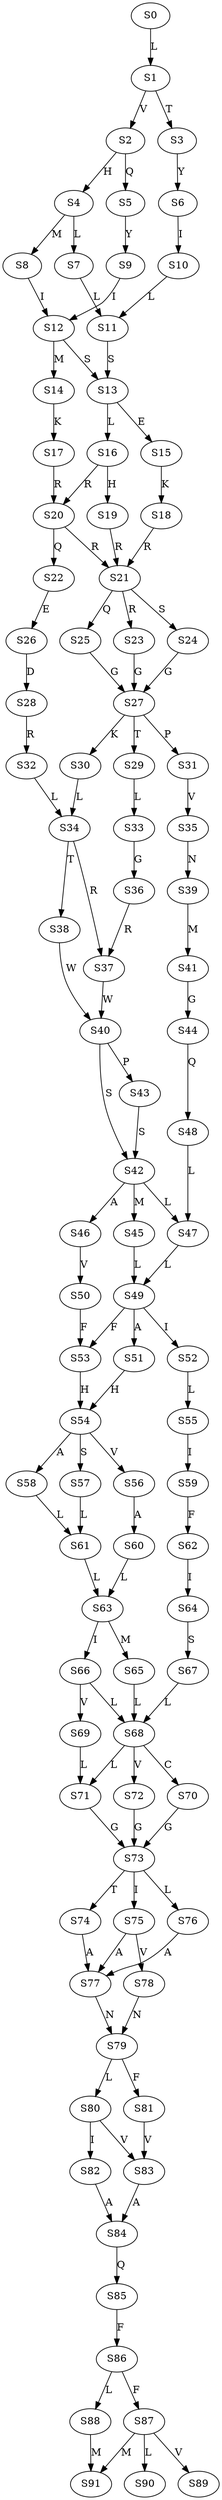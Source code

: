 strict digraph  {
	S0 -> S1 [ label = L ];
	S1 -> S2 [ label = V ];
	S1 -> S3 [ label = T ];
	S2 -> S4 [ label = H ];
	S2 -> S5 [ label = Q ];
	S3 -> S6 [ label = Y ];
	S4 -> S7 [ label = L ];
	S4 -> S8 [ label = M ];
	S5 -> S9 [ label = Y ];
	S6 -> S10 [ label = I ];
	S7 -> S11 [ label = L ];
	S8 -> S12 [ label = I ];
	S9 -> S12 [ label = I ];
	S10 -> S11 [ label = L ];
	S11 -> S13 [ label = S ];
	S12 -> S13 [ label = S ];
	S12 -> S14 [ label = M ];
	S13 -> S15 [ label = E ];
	S13 -> S16 [ label = L ];
	S14 -> S17 [ label = K ];
	S15 -> S18 [ label = K ];
	S16 -> S19 [ label = H ];
	S16 -> S20 [ label = R ];
	S17 -> S20 [ label = R ];
	S18 -> S21 [ label = R ];
	S19 -> S21 [ label = R ];
	S20 -> S21 [ label = R ];
	S20 -> S22 [ label = Q ];
	S21 -> S23 [ label = R ];
	S21 -> S24 [ label = S ];
	S21 -> S25 [ label = Q ];
	S22 -> S26 [ label = E ];
	S23 -> S27 [ label = G ];
	S24 -> S27 [ label = G ];
	S25 -> S27 [ label = G ];
	S26 -> S28 [ label = D ];
	S27 -> S29 [ label = T ];
	S27 -> S30 [ label = K ];
	S27 -> S31 [ label = P ];
	S28 -> S32 [ label = R ];
	S29 -> S33 [ label = L ];
	S30 -> S34 [ label = L ];
	S31 -> S35 [ label = V ];
	S32 -> S34 [ label = L ];
	S33 -> S36 [ label = G ];
	S34 -> S37 [ label = R ];
	S34 -> S38 [ label = T ];
	S35 -> S39 [ label = N ];
	S36 -> S37 [ label = R ];
	S37 -> S40 [ label = W ];
	S38 -> S40 [ label = W ];
	S39 -> S41 [ label = M ];
	S40 -> S42 [ label = S ];
	S40 -> S43 [ label = P ];
	S41 -> S44 [ label = G ];
	S42 -> S45 [ label = M ];
	S42 -> S46 [ label = A ];
	S42 -> S47 [ label = L ];
	S43 -> S42 [ label = S ];
	S44 -> S48 [ label = Q ];
	S45 -> S49 [ label = L ];
	S46 -> S50 [ label = V ];
	S47 -> S49 [ label = L ];
	S48 -> S47 [ label = L ];
	S49 -> S51 [ label = A ];
	S49 -> S52 [ label = I ];
	S49 -> S53 [ label = F ];
	S50 -> S53 [ label = F ];
	S51 -> S54 [ label = H ];
	S52 -> S55 [ label = L ];
	S53 -> S54 [ label = H ];
	S54 -> S56 [ label = V ];
	S54 -> S57 [ label = S ];
	S54 -> S58 [ label = A ];
	S55 -> S59 [ label = I ];
	S56 -> S60 [ label = A ];
	S57 -> S61 [ label = L ];
	S58 -> S61 [ label = L ];
	S59 -> S62 [ label = F ];
	S60 -> S63 [ label = L ];
	S61 -> S63 [ label = L ];
	S62 -> S64 [ label = I ];
	S63 -> S65 [ label = M ];
	S63 -> S66 [ label = I ];
	S64 -> S67 [ label = S ];
	S65 -> S68 [ label = L ];
	S66 -> S68 [ label = L ];
	S66 -> S69 [ label = V ];
	S67 -> S68 [ label = L ];
	S68 -> S70 [ label = C ];
	S68 -> S71 [ label = L ];
	S68 -> S72 [ label = V ];
	S69 -> S71 [ label = L ];
	S70 -> S73 [ label = G ];
	S71 -> S73 [ label = G ];
	S72 -> S73 [ label = G ];
	S73 -> S74 [ label = T ];
	S73 -> S75 [ label = I ];
	S73 -> S76 [ label = L ];
	S74 -> S77 [ label = A ];
	S75 -> S77 [ label = A ];
	S75 -> S78 [ label = V ];
	S76 -> S77 [ label = A ];
	S77 -> S79 [ label = N ];
	S78 -> S79 [ label = N ];
	S79 -> S80 [ label = L ];
	S79 -> S81 [ label = F ];
	S80 -> S82 [ label = I ];
	S80 -> S83 [ label = V ];
	S81 -> S83 [ label = V ];
	S82 -> S84 [ label = A ];
	S83 -> S84 [ label = A ];
	S84 -> S85 [ label = Q ];
	S85 -> S86 [ label = F ];
	S86 -> S87 [ label = F ];
	S86 -> S88 [ label = L ];
	S87 -> S89 [ label = V ];
	S87 -> S90 [ label = L ];
	S87 -> S91 [ label = M ];
	S88 -> S91 [ label = M ];
}
